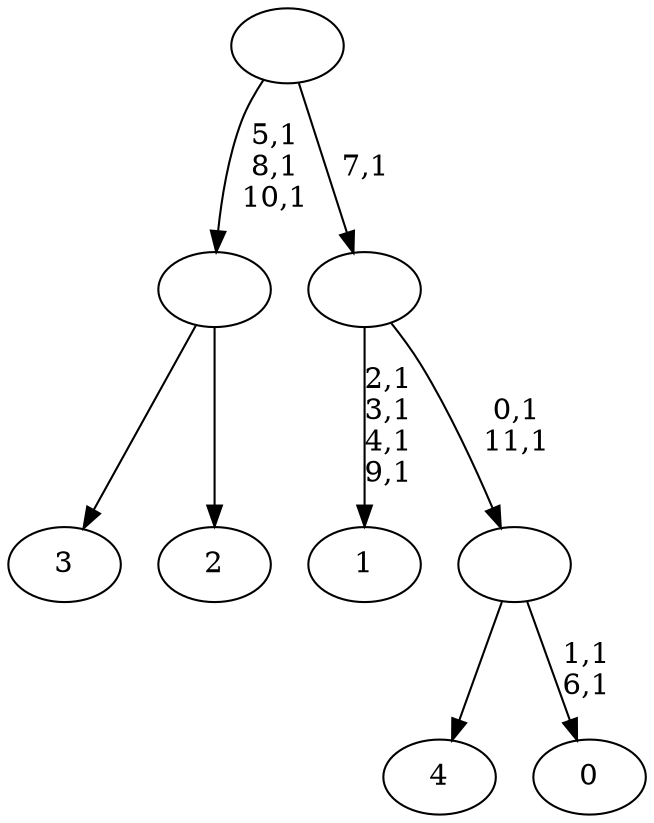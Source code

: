 digraph T {
	17 [label="4"]
	16 [label="3"]
	15 [label="2"]
	14 [label=""]
	11 [label="1"]
	6 [label="0"]
	3 [label=""]
	1 [label=""]
	0 [label=""]
	14 -> 16 [label=""]
	14 -> 15 [label=""]
	3 -> 6 [label="1,1\n6,1"]
	3 -> 17 [label=""]
	1 -> 3 [label="0,1\n11,1"]
	1 -> 11 [label="2,1\n3,1\n4,1\n9,1"]
	0 -> 14 [label="5,1\n8,1\n10,1"]
	0 -> 1 [label="7,1"]
}
